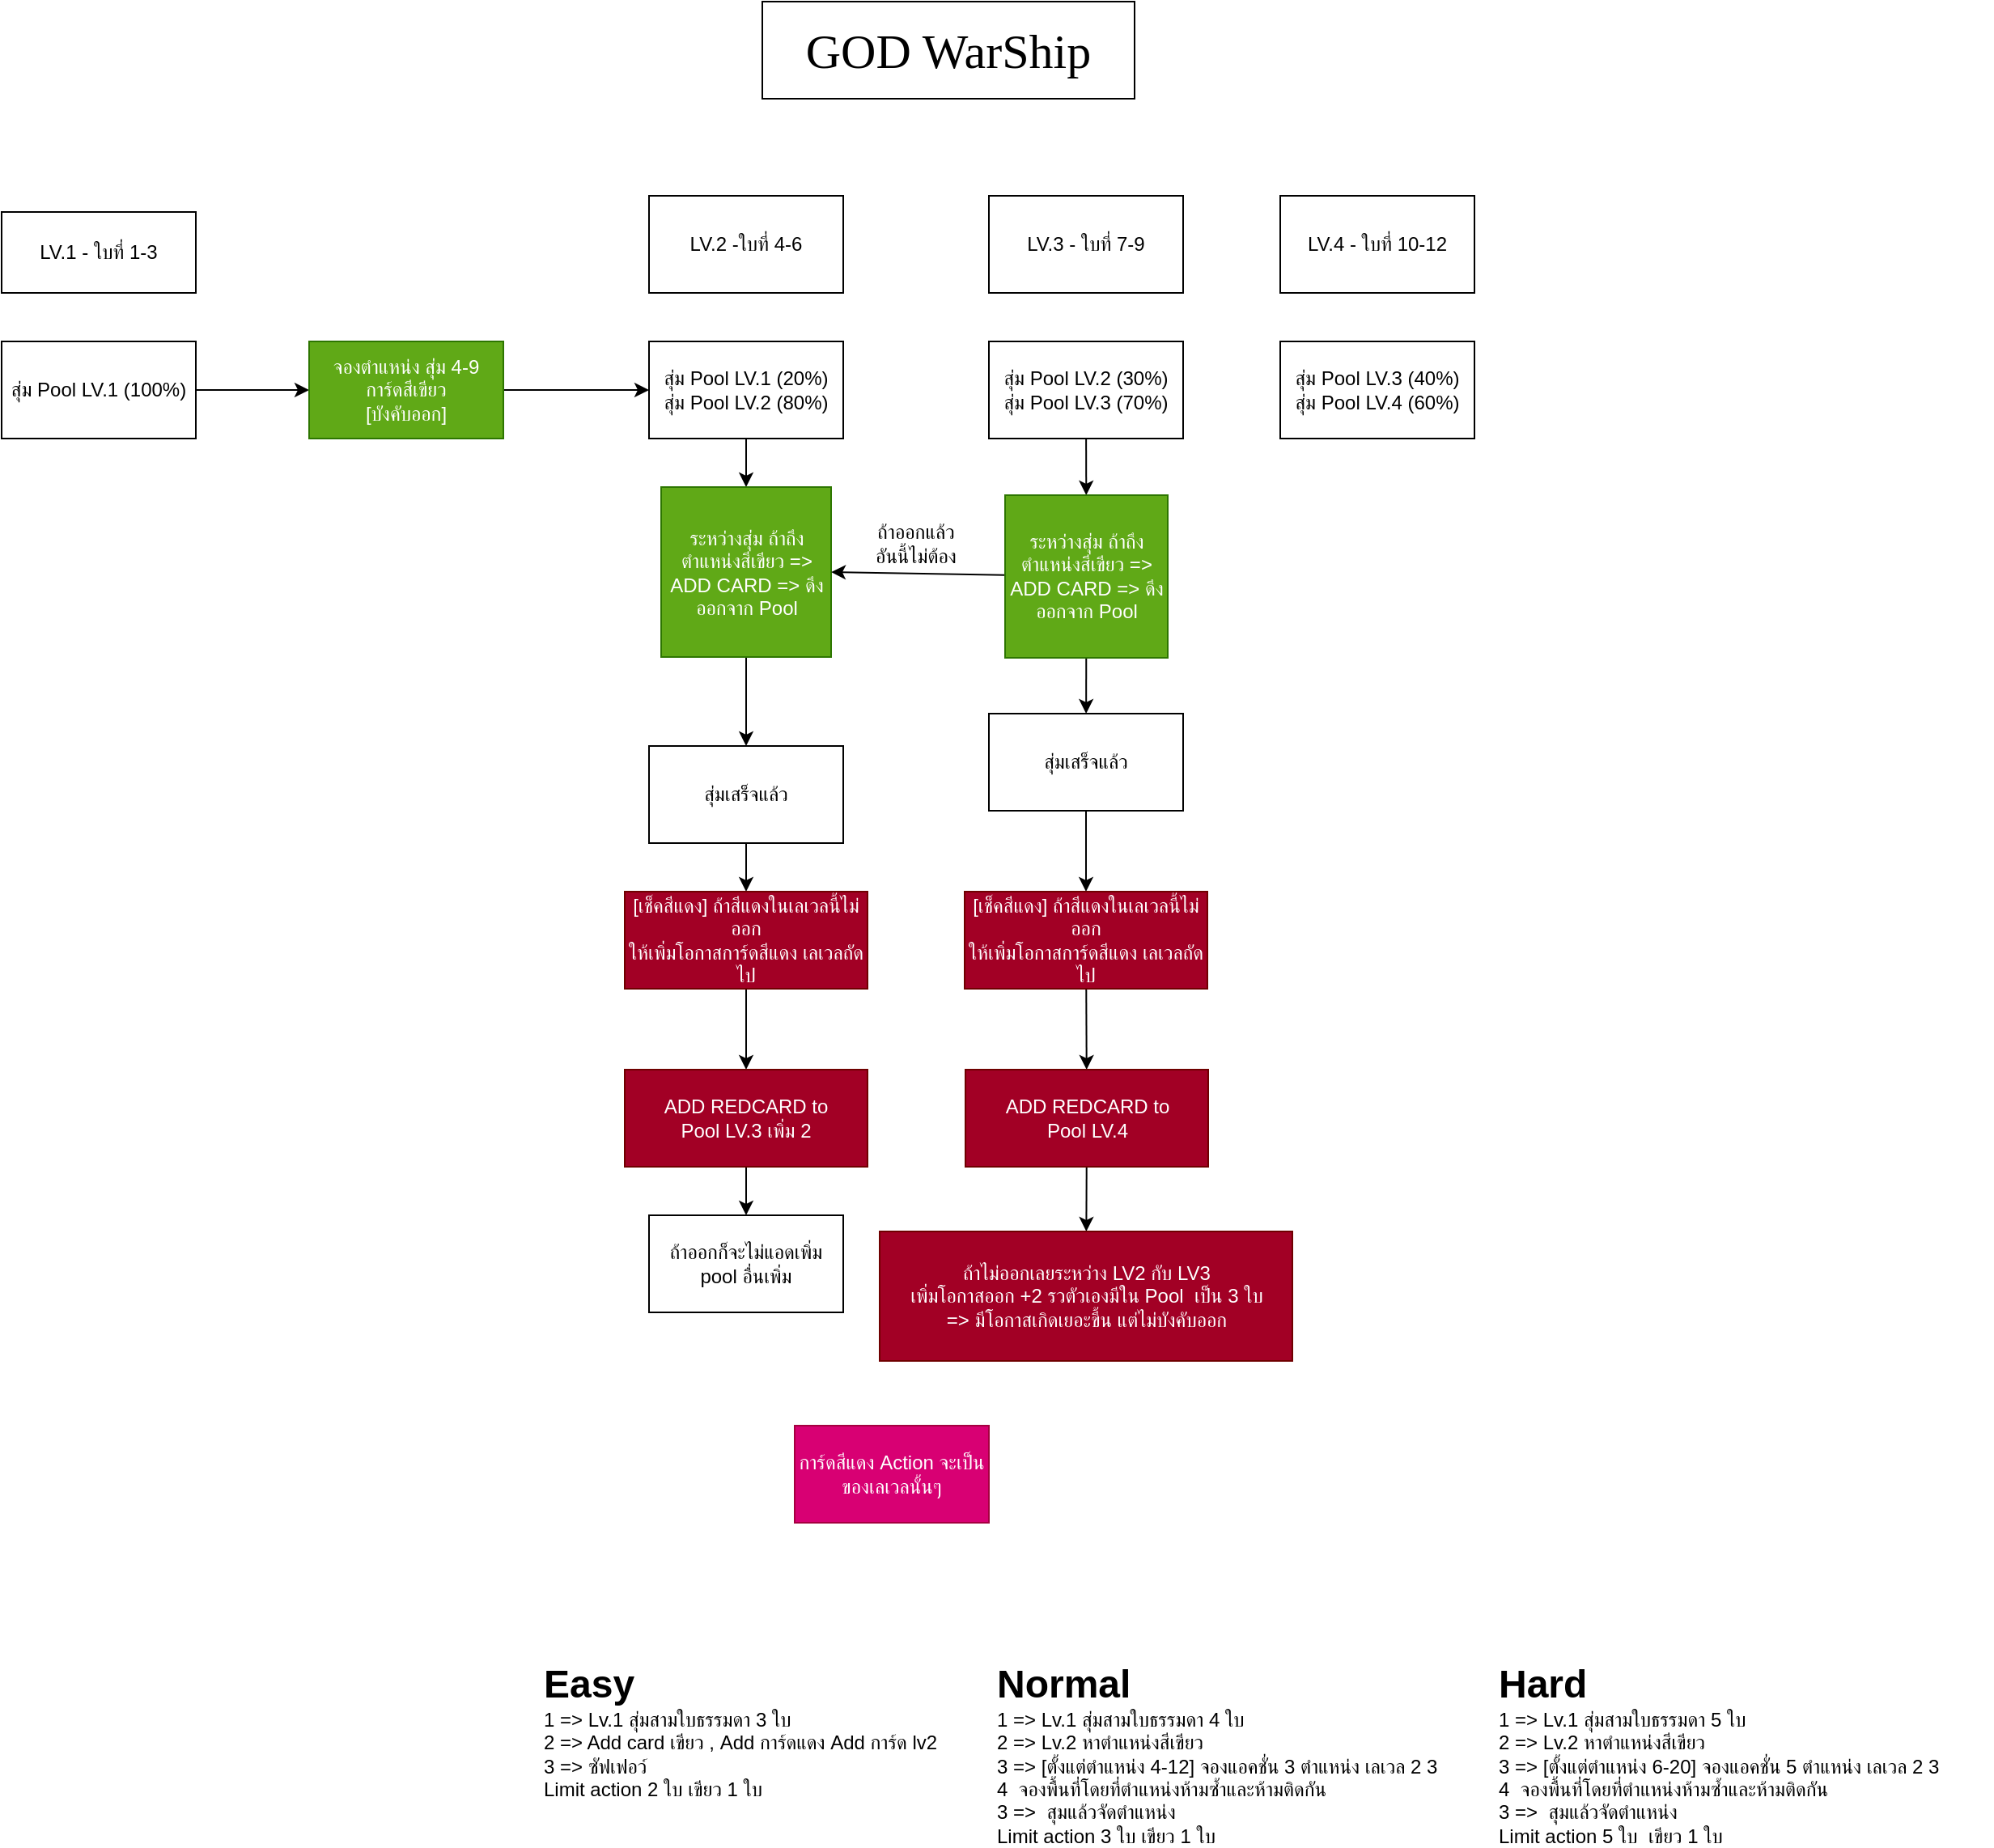 <mxfile>
    <diagram id="ts22CMXIrcILV0iI1m7x" name="Page-1">
        <mxGraphModel dx="4243" dy="543" grid="1" gridSize="10" guides="1" tooltips="1" connect="1" arrows="1" fold="1" page="0" pageScale="1" pageWidth="850" pageHeight="1100" math="0" shadow="0">
            <root>
                <mxCell id="0"/>
                <mxCell id="1" parent="0"/>
                <mxCell id="2" value="GOD WarShip" style="rounded=0;whiteSpace=wrap;html=1;fontFamily=Comic Sans MS;fontSize=30;" parent="1" vertex="1">
                    <mxGeometry x="-2820" y="100" width="230" height="60" as="geometry"/>
                </mxCell>
                <mxCell id="39" style="edgeStyle=none;html=1;" parent="1" source="13" target="14" edge="1">
                    <mxGeometry relative="1" as="geometry"/>
                </mxCell>
                <mxCell id="13" value="สุ่ม Pool LV.1 (100%)" style="rounded=0;whiteSpace=wrap;html=1;" parent="1" vertex="1">
                    <mxGeometry x="-3290" y="310" width="120" height="60" as="geometry"/>
                </mxCell>
                <mxCell id="40" style="edgeStyle=none;html=1;entryX=0;entryY=0.5;entryDx=0;entryDy=0;" parent="1" source="14" target="15" edge="1">
                    <mxGeometry relative="1" as="geometry"/>
                </mxCell>
                <mxCell id="14" value="จองตำแหน่ง สุ่ม 4-9&lt;br&gt;การ์ดสีเขียว&lt;br&gt;[บังคับออก]" style="rounded=0;whiteSpace=wrap;html=1;fillColor=#60a917;strokeColor=#2D7600;fontColor=#ffffff;" parent="1" vertex="1">
                    <mxGeometry x="-3100" y="310" width="120" height="60" as="geometry"/>
                </mxCell>
                <mxCell id="41" style="edgeStyle=none;html=1;" parent="1" source="15" target="16" edge="1">
                    <mxGeometry relative="1" as="geometry"/>
                </mxCell>
                <mxCell id="15" value="สุ่ม Pool LV.1 (20%)&lt;br&gt;สุ่ม Pool LV.2 (80%)" style="rounded=0;whiteSpace=wrap;html=1;" parent="1" vertex="1">
                    <mxGeometry x="-2890" y="310" width="120" height="60" as="geometry"/>
                </mxCell>
                <mxCell id="42" style="edgeStyle=none;html=1;" parent="1" source="16" target="26" edge="1">
                    <mxGeometry relative="1" as="geometry"/>
                </mxCell>
                <mxCell id="16" value="ระหว่างสุ่ม ถ้าถึงตำแหน่งสีเขียว =&amp;gt; ADD CARD =&amp;gt; ดึงออกจาก Pool" style="whiteSpace=wrap;html=1;aspect=fixed;fillColor=#60a917;fontColor=#ffffff;strokeColor=#2D7600;" parent="1" vertex="1">
                    <mxGeometry x="-2882.5" y="400" width="105" height="105" as="geometry"/>
                </mxCell>
                <mxCell id="17" value="LV.1 - ใบที่ 1-3" style="rounded=0;whiteSpace=wrap;html=1;" parent="1" vertex="1">
                    <mxGeometry x="-3290" y="230" width="120" height="50" as="geometry"/>
                </mxCell>
                <mxCell id="18" value="LV.2 -ใบที่ 4-6" style="rounded=0;whiteSpace=wrap;html=1;" parent="1" vertex="1">
                    <mxGeometry x="-2890" y="220" width="120" height="60" as="geometry"/>
                </mxCell>
                <mxCell id="19" value="LV.3 - ใบที่ 7-9" style="rounded=0;whiteSpace=wrap;html=1;" parent="1" vertex="1">
                    <mxGeometry x="-2680" y="220" width="120" height="60" as="geometry"/>
                </mxCell>
                <mxCell id="45" value="" style="edgeStyle=none;html=1;" parent="1" source="22" target="25" edge="1">
                    <mxGeometry relative="1" as="geometry"/>
                </mxCell>
                <mxCell id="22" value="สุ่ม Pool LV.2 (30%)&lt;br&gt;สุ่ม Pool LV.3 (70%)" style="rounded=0;whiteSpace=wrap;html=1;" parent="1" vertex="1">
                    <mxGeometry x="-2680" y="310" width="120" height="60" as="geometry"/>
                </mxCell>
                <mxCell id="46" style="edgeStyle=none;html=1;" parent="1" source="25" target="29" edge="1">
                    <mxGeometry relative="1" as="geometry"/>
                </mxCell>
                <mxCell id="54" style="edgeStyle=none;html=1;entryX=1;entryY=0.5;entryDx=0;entryDy=0;" parent="1" source="25" target="16" edge="1">
                    <mxGeometry relative="1" as="geometry"/>
                </mxCell>
                <mxCell id="25" value="ระหว่างสุ่ม ถ้าถึงตำแหน่งสีเขียว =&amp;gt; ADD CARD =&amp;gt; ดึงออกจาก Pool" style="whiteSpace=wrap;html=1;aspect=fixed;fillColor=#60a917;fontColor=#ffffff;strokeColor=#2D7600;" parent="1" vertex="1">
                    <mxGeometry x="-2670" y="405" width="100.5" height="100.5" as="geometry"/>
                </mxCell>
                <mxCell id="43" style="edgeStyle=none;html=1;" parent="1" source="26" target="27" edge="1">
                    <mxGeometry relative="1" as="geometry"/>
                </mxCell>
                <mxCell id="26" value="สุ่มเสร็จแล้ว" style="rounded=0;whiteSpace=wrap;html=1;" parent="1" vertex="1">
                    <mxGeometry x="-2890" y="560" width="120" height="60" as="geometry"/>
                </mxCell>
                <mxCell id="44" style="edgeStyle=none;html=1;" parent="1" source="27" target="28" edge="1">
                    <mxGeometry relative="1" as="geometry"/>
                </mxCell>
                <mxCell id="27" value="[เช็คสีแดง] ถ้าสีแดงในเลเวลนี้ไม่ออก&lt;br&gt;ให้เพิ่มโอกาสการ์ดสีแดง เลเวลถัดไป" style="rounded=0;whiteSpace=wrap;html=1;fillColor=#a20025;fontColor=#ffffff;strokeColor=#6F0000;" parent="1" vertex="1">
                    <mxGeometry x="-2905" y="650" width="150" height="60" as="geometry"/>
                </mxCell>
                <mxCell id="50" style="edgeStyle=none;html=1;" parent="1" source="28" target="49" edge="1">
                    <mxGeometry relative="1" as="geometry"/>
                </mxCell>
                <mxCell id="28" value="ADD REDCARD to &lt;br&gt;Pool LV.3 เพิ่ม 2" style="rounded=0;whiteSpace=wrap;html=1;fillColor=#a20025;fontColor=#ffffff;strokeColor=#6F0000;" parent="1" vertex="1">
                    <mxGeometry x="-2905" y="760" width="150" height="60" as="geometry"/>
                </mxCell>
                <mxCell id="47" style="edgeStyle=none;html=1;" parent="1" source="29" target="30" edge="1">
                    <mxGeometry relative="1" as="geometry"/>
                </mxCell>
                <mxCell id="29" value="สุ่มเสร็จแล้ว" style="rounded=0;whiteSpace=wrap;html=1;" parent="1" vertex="1">
                    <mxGeometry x="-2680" y="540" width="120" height="60" as="geometry"/>
                </mxCell>
                <mxCell id="48" style="edgeStyle=none;html=1;" parent="1" source="30" target="31" edge="1">
                    <mxGeometry relative="1" as="geometry"/>
                </mxCell>
                <mxCell id="30" value="[เช็คสีแดง]&amp;nbsp;ถ้าสีแดงในเลเวลนี้ไม่ออก&lt;br&gt;ให้เพิ่มโอกาสการ์ดสีแดง เลเวลถัดไป" style="rounded=0;whiteSpace=wrap;html=1;fillColor=#a20025;fontColor=#ffffff;strokeColor=#6F0000;" parent="1" vertex="1">
                    <mxGeometry x="-2695" y="650" width="150" height="60" as="geometry"/>
                </mxCell>
                <mxCell id="33" value="" style="edgeStyle=none;html=1;" parent="1" source="31" target="32" edge="1">
                    <mxGeometry relative="1" as="geometry"/>
                </mxCell>
                <mxCell id="31" value="ADD REDCARD&amp;nbsp;to &lt;br&gt;Pool LV.4" style="rounded=0;whiteSpace=wrap;html=1;fillColor=#a20025;fontColor=#ffffff;strokeColor=#6F0000;" parent="1" vertex="1">
                    <mxGeometry x="-2694.5" y="760" width="150" height="60" as="geometry"/>
                </mxCell>
                <mxCell id="32" value="ถ้าไม่ออกเลยระหว่าง LV2 กับ LV3&lt;br&gt;เพิ่มโอกาสออก +2 รวตัวเองมีใน Pool&amp;nbsp;&amp;nbsp;เป็น 3 ใบ&lt;br&gt;=&amp;gt; มีโอกาสเกิดเยอะขึ้น แต่ไม่บังคับออก" style="rounded=0;whiteSpace=wrap;html=1;fillColor=#a20025;fontColor=#ffffff;strokeColor=#6F0000;" parent="1" vertex="1">
                    <mxGeometry x="-2747.5" y="860" width="255" height="80" as="geometry"/>
                </mxCell>
                <mxCell id="34" value="LV.4 - ใบที่ 10-12" style="rounded=0;whiteSpace=wrap;html=1;" parent="1" vertex="1">
                    <mxGeometry x="-2500" y="220" width="120" height="60" as="geometry"/>
                </mxCell>
                <mxCell id="35" value="สุ่ม Pool LV.3 (40%)&lt;br&gt;สุ่ม Pool LV.4 (60%)" style="rounded=0;whiteSpace=wrap;html=1;" parent="1" vertex="1">
                    <mxGeometry x="-2500" y="310" width="120" height="60" as="geometry"/>
                </mxCell>
                <mxCell id="49" value="ถ้าออกก็จะไม่แอดเพิ่ม pool อื่นเพิ่ม" style="rounded=0;whiteSpace=wrap;html=1;" parent="1" vertex="1">
                    <mxGeometry x="-2890" y="850" width="120" height="60" as="geometry"/>
                </mxCell>
                <mxCell id="51" value="การ์ดสีแดง Action จะเป็นของเลเวลนั้นๆ" style="rounded=0;whiteSpace=wrap;html=1;fillColor=#d80073;fontColor=#ffffff;strokeColor=#A50040;" parent="1" vertex="1">
                    <mxGeometry x="-2800" y="980" width="120" height="60" as="geometry"/>
                </mxCell>
                <mxCell id="53" value="ถ้าออกแล้ว อันนี้ไม่ต้อง" style="text;html=1;strokeColor=none;fillColor=none;align=center;verticalAlign=middle;whiteSpace=wrap;rounded=0;" parent="1" vertex="1">
                    <mxGeometry x="-2755" y="420" width="60" height="30" as="geometry"/>
                </mxCell>
                <mxCell id="57" value="&lt;h1&gt;Easy&lt;br&gt;&lt;div style=&quot;font-size: 12px; font-weight: 400;&quot;&gt;&lt;span style=&quot;background-color: initial;&quot;&gt;1 =&amp;gt; Lv.1 สุ่มสามใบธรรมดา 3 ใบ&lt;/span&gt;&lt;/div&gt;&lt;div style=&quot;font-size: 12px; font-weight: 400;&quot;&gt;&lt;div&gt;&lt;span style=&quot;background-color: initial;&quot;&gt;2 =&amp;gt; Add card เขียว , Add การ์ดแดง Add การ์ด lv2&amp;nbsp;&lt;/span&gt;&lt;/div&gt;&lt;span style=&quot;background-color: initial;&quot;&gt;3 =&amp;gt; ซัฟเฟอว์&lt;br&gt;Limit action 2 ใบ&amp;nbsp;&lt;/span&gt;&lt;span style=&quot;background-color: initial;&quot;&gt;เขียว 1 ใบ&lt;/span&gt;&lt;/div&gt;&lt;/h1&gt;" style="text;html=1;strokeColor=none;fillColor=none;spacing=5;spacingTop=-20;whiteSpace=wrap;overflow=hidden;rounded=0;" vertex="1" parent="1">
                    <mxGeometry x="-2960" y="1120" width="270" height="120" as="geometry"/>
                </mxCell>
                <mxCell id="58" value="&lt;h1&gt;Normal&lt;br&gt;&lt;div style=&quot;font-size: 12px; font-weight: 400;&quot;&gt;&lt;span style=&quot;background-color: initial;&quot;&gt;1 =&amp;gt; Lv.1 สุ่มสามใบธรรมดา 4 ใบ&lt;/span&gt;&lt;/div&gt;&lt;div style=&quot;font-size: 12px; font-weight: 400;&quot;&gt;&lt;div&gt;&lt;span style=&quot;background-color: initial;&quot;&gt;2 =&amp;gt; Lv.2 หาตำแหน่งสีเขียว&amp;nbsp;&lt;/span&gt;&lt;/div&gt;&lt;div&gt;&lt;span style=&quot;background-color: initial;&quot;&gt;3 =&amp;gt; [ตั้งแต่ตำแหน่ง 4-12] จองแอคชั่น 3 ตำแหน่ง เลเวล 2 3 4&amp;nbsp;&lt;/span&gt;&lt;span style=&quot;background-color: initial;&quot;&gt;&amp;nbsp;จองพื้นที่โดยที่ตำแหน่งห้ามซ้ำและห้ามติดกัน&lt;/span&gt;&lt;/div&gt;&lt;span style=&quot;background-color: initial;&quot;&gt;3 =&amp;gt;&amp;nbsp; สุมแล้วจัดตำแหน่ง&lt;/span&gt;&lt;/div&gt;&lt;div style=&quot;font-size: 12px; font-weight: 400;&quot;&gt;Limit action 3 ใบ เขียว 1 ใบ&lt;span style=&quot;background-color: initial;&quot;&gt;&lt;br&gt;&lt;/span&gt;&lt;/div&gt;&lt;/h1&gt;" style="text;html=1;strokeColor=none;fillColor=none;spacing=5;spacingTop=-20;whiteSpace=wrap;overflow=hidden;rounded=0;" vertex="1" parent="1">
                    <mxGeometry x="-2680" y="1120" width="310" height="120" as="geometry"/>
                </mxCell>
                <mxCell id="59" value="&lt;h1&gt;Hard&lt;br&gt;&lt;div style=&quot;font-size: 12px; font-weight: 400;&quot;&gt;&lt;span style=&quot;background-color: initial;&quot;&gt;1 =&amp;gt; Lv.1 สุ่มสามใบธรรมดา 5 ใบ&lt;/span&gt;&lt;/div&gt;&lt;div style=&quot;font-size: 12px; font-weight: 400;&quot;&gt;&lt;div&gt;&lt;span style=&quot;background-color: initial;&quot;&gt;2 =&amp;gt; Lv.2 หาตำแหน่งสีเขียว&amp;nbsp;&lt;/span&gt;&lt;/div&gt;&lt;div&gt;&lt;span style=&quot;background-color: initial;&quot;&gt;3 =&amp;gt;&amp;nbsp;&lt;/span&gt;&lt;span style=&quot;background-color: initial;&quot;&gt;[ตั้งแต่ตำแหน่ง 6-20]&amp;nbsp;&lt;/span&gt;&lt;span style=&quot;background-color: initial;&quot;&gt;จองแอคชั่น 5 ตำแหน่ง เลเวล 2 3 4&amp;nbsp;&lt;/span&gt;&lt;span style=&quot;background-color: initial;&quot;&gt;&amp;nbsp;จองพื้นที่โดยที่ตำแหน่งห้ามซ้ำและห้ามติดกัน&lt;/span&gt;&lt;/div&gt;&lt;span style=&quot;background-color: initial;&quot;&gt;3 =&amp;gt;&amp;nbsp; สุมแล้วจัดตำแหน่ง&lt;/span&gt;&lt;/div&gt;&lt;div style=&quot;font-size: 12px; font-weight: 400;&quot;&gt;Limit action 5 ใบ&amp;nbsp;&amp;nbsp;&lt;span style=&quot;background-color: initial;&quot;&gt;เขียว 1 ใบ&lt;/span&gt;&lt;/div&gt;&lt;div style=&quot;font-size: 12px; font-weight: 400;&quot;&gt;&amp;nbsp;&lt;span style=&quot;background-color: initial;&quot;&gt;&lt;br&gt;&lt;/span&gt;&lt;/div&gt;&lt;/h1&gt;" style="text;html=1;strokeColor=none;fillColor=none;spacing=5;spacingTop=-20;whiteSpace=wrap;overflow=hidden;rounded=0;" vertex="1" parent="1">
                    <mxGeometry x="-2370" y="1120" width="310" height="120" as="geometry"/>
                </mxCell>
            </root>
        </mxGraphModel>
    </diagram>
</mxfile>